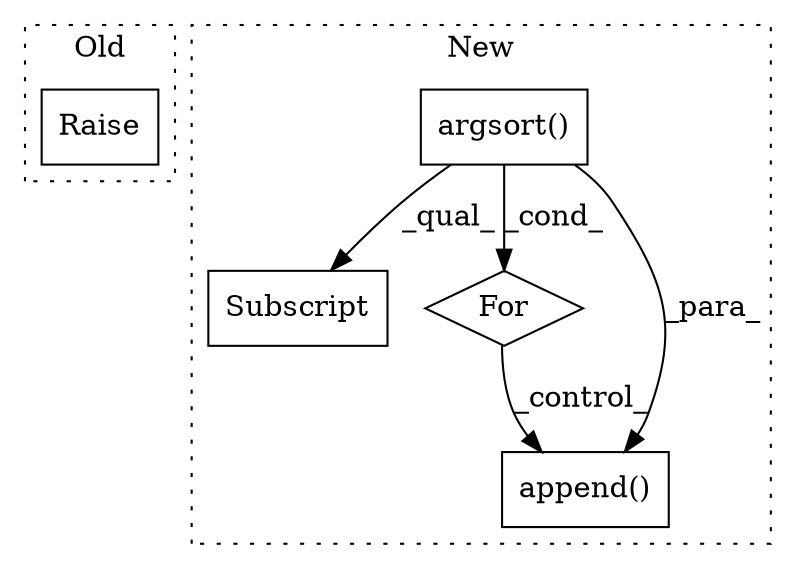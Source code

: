digraph G {
subgraph cluster0 {
1 [label="Raise" a="91" s="5509" l="6" shape="box"];
label = "Old";
style="dotted";
}
subgraph cluster1 {
2 [label="argsort()" a="75" s="6035,6057" l="20,18" shape="box"];
3 [label="Subscript" a="63" s="6035,0" l="57,0" shape="box"];
4 [label="For" a="107" s="6025,6092" l="4,26" shape="diamond"];
5 [label="append()" a="75" s="6174,6206" l="13,1" shape="box"];
label = "New";
style="dotted";
}
2 -> 4 [label="_cond_"];
2 -> 5 [label="_para_"];
2 -> 3 [label="_qual_"];
4 -> 5 [label="_control_"];
}